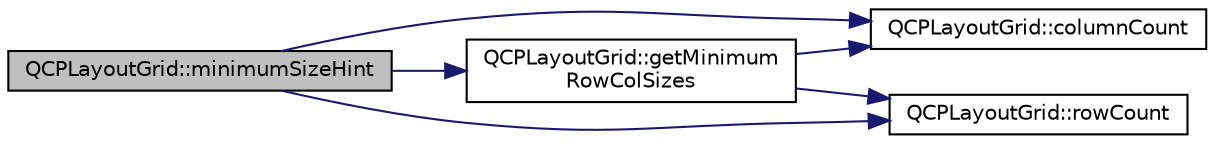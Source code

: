 digraph "QCPLayoutGrid::minimumSizeHint"
{
  edge [fontname="Helvetica",fontsize="10",labelfontname="Helvetica",labelfontsize="10"];
  node [fontname="Helvetica",fontsize="10",shape=record];
  rankdir="LR";
  Node138 [label="QCPLayoutGrid::minimumSizeHint",height=0.2,width=0.4,color="black", fillcolor="grey75", style="filled", fontcolor="black"];
  Node138 -> Node139 [color="midnightblue",fontsize="10",style="solid",fontname="Helvetica"];
  Node139 [label="QCPLayoutGrid::getMinimum\lRowColSizes",height=0.2,width=0.4,color="black", fillcolor="white", style="filled",URL="$df/dd4/class_q_c_p_layout_grid.html#a4b9a251919936f127a63fc1b9911cd4e"];
  Node139 -> Node140 [color="midnightblue",fontsize="10",style="solid",fontname="Helvetica"];
  Node140 [label="QCPLayoutGrid::columnCount",height=0.2,width=0.4,color="black", fillcolor="white", style="filled",URL="$df/dd4/class_q_c_p_layout_grid.html#a1a2962cbf45011405b64b913afa8e7a2"];
  Node139 -> Node141 [color="midnightblue",fontsize="10",style="solid",fontname="Helvetica"];
  Node141 [label="QCPLayoutGrid::rowCount",height=0.2,width=0.4,color="black", fillcolor="white", style="filled",URL="$df/dd4/class_q_c_p_layout_grid.html#a19c66fd76cbce58a8e94f33797e0c0aa"];
  Node138 -> Node140 [color="midnightblue",fontsize="10",style="solid",fontname="Helvetica"];
  Node138 -> Node141 [color="midnightblue",fontsize="10",style="solid",fontname="Helvetica"];
}
